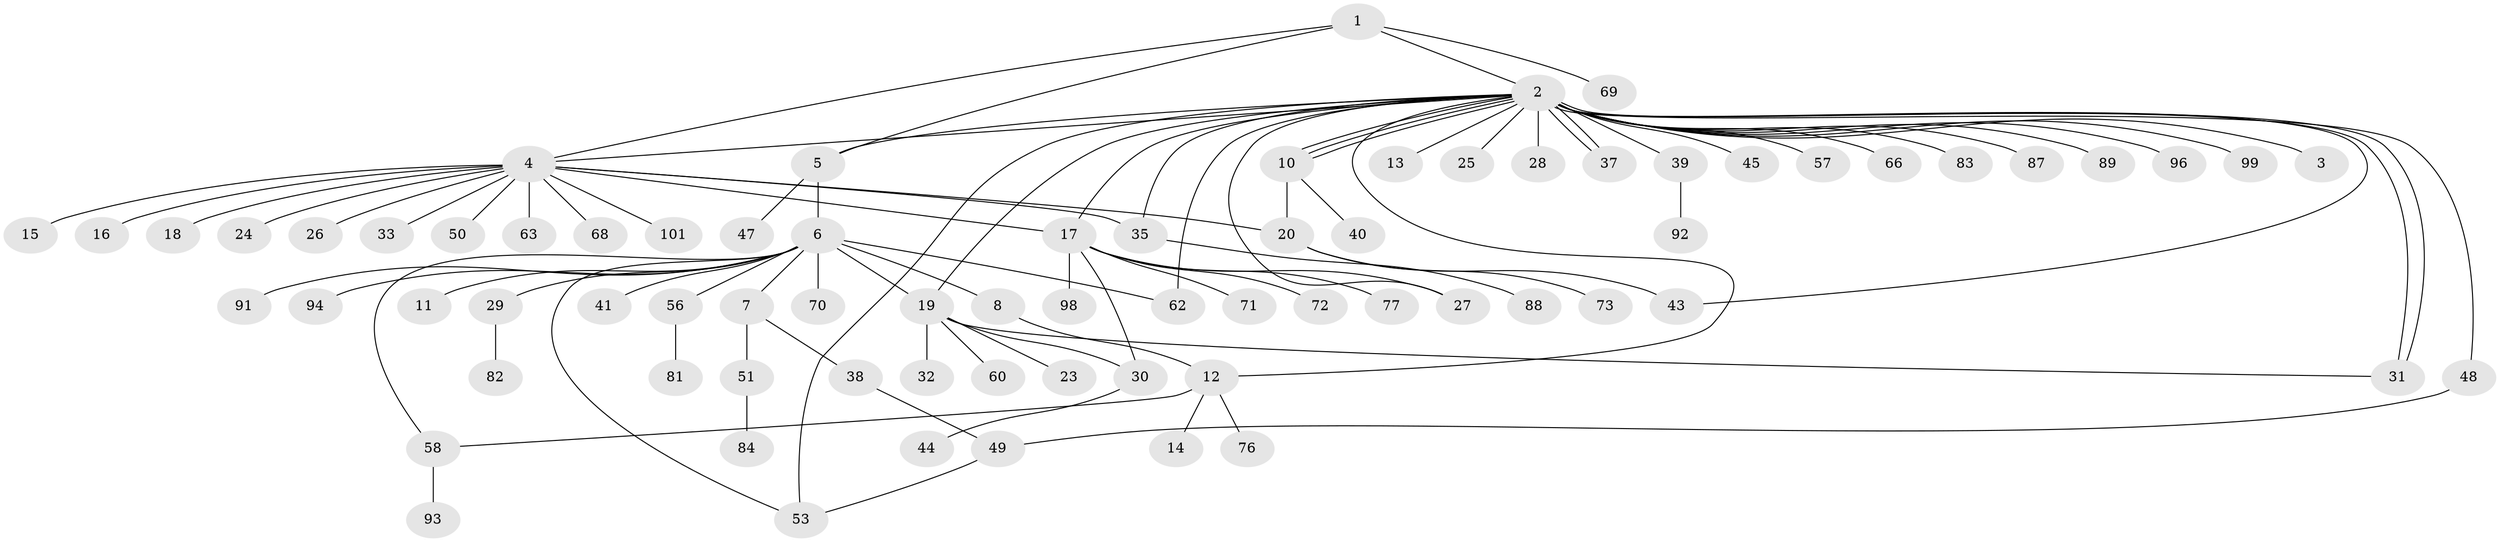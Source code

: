 // Generated by graph-tools (version 1.1) at 2025/23/03/03/25 07:23:52]
// undirected, 75 vertices, 94 edges
graph export_dot {
graph [start="1"]
  node [color=gray90,style=filled];
  1;
  2 [super="+95"];
  3 [super="+22"];
  4 [super="+9"];
  5 [super="+46"];
  6 [super="+79"];
  7;
  8 [super="+21"];
  10;
  11;
  12 [super="+52"];
  13 [super="+42"];
  14 [super="+85"];
  15;
  16;
  17 [super="+75"];
  18;
  19 [super="+55"];
  20 [super="+59"];
  23 [super="+74"];
  24;
  25;
  26;
  27 [super="+34"];
  28;
  29 [super="+36"];
  30 [super="+65"];
  31 [super="+100"];
  32;
  33 [super="+86"];
  35 [super="+90"];
  37;
  38;
  39;
  40 [super="+61"];
  41;
  43 [super="+54"];
  44;
  45;
  47 [super="+97"];
  48;
  49 [super="+80"];
  50;
  51 [super="+78"];
  53 [super="+67"];
  56;
  57;
  58 [super="+64"];
  60;
  62;
  63;
  66;
  68;
  69;
  70;
  71;
  72;
  73;
  76;
  77;
  81;
  82;
  83;
  84;
  87;
  88;
  89;
  91;
  92;
  93;
  94;
  96;
  98;
  99;
  101;
  1 -- 2;
  1 -- 4;
  1 -- 5;
  1 -- 69;
  2 -- 3;
  2 -- 4;
  2 -- 5;
  2 -- 10;
  2 -- 10;
  2 -- 10;
  2 -- 13;
  2 -- 17;
  2 -- 19;
  2 -- 25;
  2 -- 27;
  2 -- 28;
  2 -- 31;
  2 -- 31;
  2 -- 35;
  2 -- 37;
  2 -- 37;
  2 -- 39;
  2 -- 43;
  2 -- 45;
  2 -- 48;
  2 -- 53;
  2 -- 57;
  2 -- 62;
  2 -- 66;
  2 -- 83;
  2 -- 87;
  2 -- 89;
  2 -- 96;
  2 -- 99;
  2 -- 12;
  4 -- 15;
  4 -- 68;
  4 -- 33;
  4 -- 101;
  4 -- 16;
  4 -- 17;
  4 -- 18;
  4 -- 50;
  4 -- 24;
  4 -- 26;
  4 -- 63;
  4 -- 20;
  4 -- 35;
  5 -- 6;
  5 -- 47;
  6 -- 7;
  6 -- 8;
  6 -- 11;
  6 -- 29;
  6 -- 41;
  6 -- 53;
  6 -- 56;
  6 -- 62;
  6 -- 70;
  6 -- 91;
  6 -- 94;
  6 -- 19;
  6 -- 58;
  7 -- 38;
  7 -- 51;
  8 -- 12;
  10 -- 20;
  10 -- 40;
  12 -- 14;
  12 -- 58;
  12 -- 76;
  17 -- 27;
  17 -- 30;
  17 -- 71;
  17 -- 72;
  17 -- 98;
  17 -- 77;
  19 -- 23;
  19 -- 30;
  19 -- 32;
  19 -- 60;
  19 -- 31;
  20 -- 73;
  20 -- 43;
  29 -- 82;
  30 -- 44;
  35 -- 88;
  38 -- 49;
  39 -- 92;
  48 -- 49;
  49 -- 53;
  51 -- 84;
  56 -- 81;
  58 -- 93;
}
